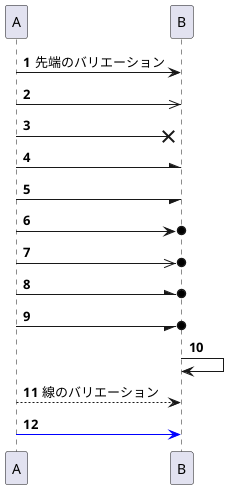 
@startuml
autonumber
A -> B : 先端のバリエーション
A ->> B
A ->X B
A -\ B
A -/ B
A ->o B
A ->>o B
A -\o B
A -/o B
B -> B
A --> B : 線のバリエーション
A -[#blue]> B
@enduml
